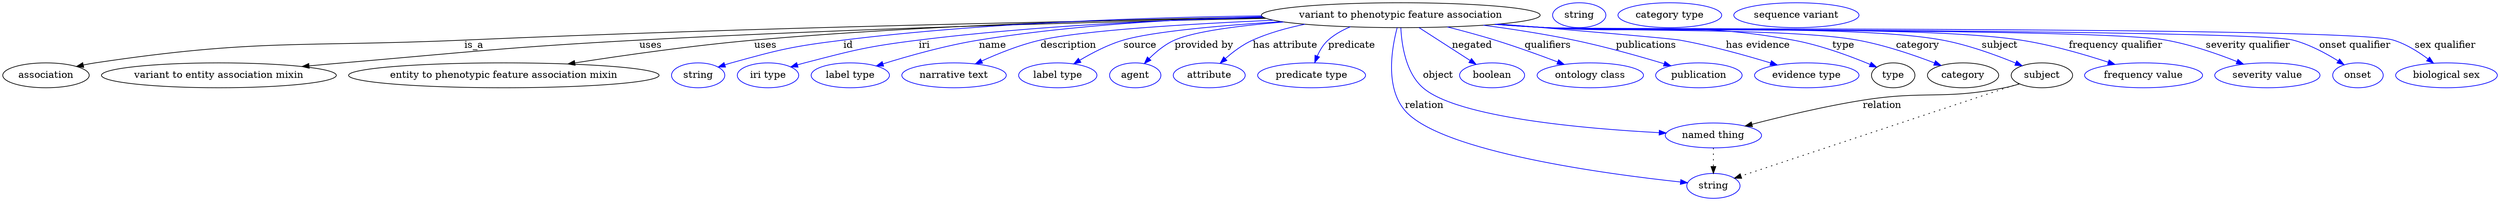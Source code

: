 digraph {
	graph [bb="0,0,3604.8,283"];
	node [label="\N"];
	"variant to phenotypic feature association"	[height=0.5,
		label="variant to phenotypic feature association",
		pos="2021.4,265",
		width=5.5967];
	association	[height=0.5,
		pos="62.394,178",
		width=1.7332];
	"variant to phenotypic feature association" -> association	[label=is_a,
		lp="681.39,221.5",
		pos="e,106.48,190.8 1824.6,261.12 1561,256.77 1078.8,247.02 667.39,229 429.84,218.59 368.57,231.15 133.39,196 127.91,195.18 122.23,194.14 \
116.57,192.99"];
	"variant to entity association mixin"	[height=0.5,
		pos="312.39,178",
		width=4.7121];
	"variant to phenotypic feature association" -> "variant to entity association mixin"	[label=uses,
		lp="936.89,221.5",
		pos="e,432.72,190.73 1826.4,260.45 1606.2,255.83 1237.4,246.22 920.39,229 729.45,218.63 681.92,212.37 491.39,196 475.68,194.65 459.2,\
193.17 442.87,191.67"];
	"entity to phenotypic feature association mixin"	[height=0.5,
		pos="724.39,178",
		width=6.2286];
	"variant to phenotypic feature association" -> "entity to phenotypic feature association mixin"	[label=uses,
		lp="1102.9,221.5",
		pos="e,817.11,194.4 1821.8,262.29 1632.2,259.3 1339.4,251.16 1086.4,229 998.57,221.31 899.42,207.24 827.13,195.97"];
	id	[color=blue,
		height=0.5,
		label=string,
		pos="1005.4,178",
		width=1.0652];
	"variant to phenotypic feature association" -> id	[color=blue,
		label=id,
		lp="1222.4,221.5",
		pos="e,1034.4,190 1819.9,264.03 1656.4,261.95 1420.3,254.16 1215.4,229 1142.5,220.05 1124.2,215.65 1053.4,196 1050.3,195.14 1047.1,194.17 \
1043.9,193.16",
		style=solid];
	iri	[color=blue,
		height=0.5,
		label="iri type",
		pos="1106.4,178",
		width=1.2277];
	"variant to phenotypic feature association" -> iri	[color=blue,
		label=iri,
		lp="1332.4,221.5",
		pos="e,1139.3,190.19 1822.8,261.79 1683,258.34 1491.7,249.81 1324.4,229 1250.2,219.77 1231.8,214.78 1159.4,196 1156,195.12 1152.5,194.16 \
1149.1,193.14",
		style=solid];
	name	[color=blue,
		height=0.5,
		label="label type",
		pos="1225.4,178",
		width=1.5707];
	"variant to phenotypic feature association" -> name	[color=blue,
		label=name,
		lp="1431.4,221.5",
		pos="e,1263,191.56 1821.1,262.84 1701.5,259.58 1547,250.88 1411.4,229 1363.4,221.25 1309.8,206.16 1272.6,194.57",
		style=solid];
	description	[color=blue,
		height=0.5,
		label="narrative text",
		pos="1375.4,178",
		width=2.0943];
	"variant to phenotypic feature association" -> description	[color=blue,
		label=description,
		lp="1540.9,221.5",
		pos="e,1406.1,194.45 1837.2,257.7 1713.6,252.31 1562.5,243.15 1500.4,229 1470.9,222.29 1439.3,209.6 1415.3,198.68",
		style=solid];
	source	[color=blue,
		height=0.5,
		label="label type",
		pos="1525.4,178",
		width=1.5707];
	"variant to phenotypic feature association" -> source	[color=blue,
		label=source,
		lp="1644.4,221.5",
		pos="e,1548.5,194.51 1848.9,255.69 1760.4,250.08 1662.6,241.41 1620.4,229 1598.2,222.47 1575.1,210.49 1557.3,199.89",
		style=solid];
	"provided by"	[color=blue,
		height=0.5,
		label=agent,
		pos="1637.4,178",
		width=1.0291];
	"variant to phenotypic feature association" -> "provided by"	[color=blue,
		label="provided by",
		lp="1736.9,221.5",
		pos="e,1650.6,194.96 1852.1,255.18 1787.9,249.89 1723.2,241.64 1694.4,229 1680.6,222.93 1667.7,212.26 1657.7,202.33",
		style=solid];
	"has attribute"	[color=blue,
		height=0.5,
		label=attribute,
		pos="1744.4,178",
		width=1.4443];
	"variant to phenotypic feature association" -> "has attribute"	[color=blue,
		label="has attribute",
		lp="1854.4,221.5",
		pos="e,1760.2,195.38 1882.8,251.91 1857.1,246.73 1830.9,239.39 1807.4,229 1792.9,222.59 1778.9,212.04 1767.8,202.28",
		style=solid];
	predicate	[color=blue,
		height=0.5,
		label="predicate type",
		pos="1892.4,178",
		width=2.1665];
	"variant to phenotypic feature association" -> predicate	[color=blue,
		label=predicate,
		lp="1950.4,221.5",
		pos="e,1897,196.43 1948.4,248.19 1936.8,243.39 1925.6,237.13 1916.4,229 1909.4,222.87 1904.3,214.27 1900.6,205.94",
		style=solid];
	object	[color=blue,
		height=0.5,
		label="named thing",
		pos="2472.4,91",
		width=1.9318];
	"variant to phenotypic feature association" -> object	[color=blue,
		label=object,
		lp="2075.4,178",
		pos="e,2404.2,94.522 2021.5,246.68 2022.5,223.27 2028.2,181.96 2053.4,160 2103,116.8 2287.1,100.78 2394.1,95.046",
		style=solid];
	relation	[color=blue,
		height=0.5,
		label=string,
		pos="2472.4,18",
		width=1.0652];
	"variant to phenotypic feature association" -> relation	[color=blue,
		label=relation,
		lp="2055.4,134.5",
		pos="e,2435.3,22.547 2016.1,246.85 2008.5,218.27 1998.3,160.7 2027.4,127 2079.3,66.859 2321.5,34.792 2425.1,23.624",
		style=solid];
	negated	[color=blue,
		height=0.5,
		label=boolean,
		pos="2153.4,178",
		width=1.2999];
	"variant to phenotypic feature association" -> negated	[color=blue,
		label=negated,
		lp="2124.4,221.5",
		pos="e,2130.1,193.98 2047.8,247 2069,233.32 2099,214.03 2121.6,199.49",
		style=solid];
	qualifiers	[color=blue,
		height=0.5,
		label="ontology class",
		pos="2294.4,178",
		width=2.1304];
	"variant to phenotypic feature association" -> qualifiers	[color=blue,
		label=qualifiers,
		lp="2232.9,221.5",
		pos="e,2256.9,193.8 2088.9,248.03 2110.8,242.45 2135.3,235.86 2157.4,229 2187.6,219.62 2221,207.47 2247.2,197.5",
		style=solid];
	publications	[color=blue,
		height=0.5,
		label=publication,
		pos="2451.4,178",
		width=1.7332];
	"variant to phenotypic feature association" -> publications	[color=blue,
		label=publications,
		lp="2375.4,221.5",
		pos="e,2410.8,191.85 2140.7,250.43 2182,244.89 2228.4,237.71 2270.4,229 2315,219.74 2364.9,205.67 2401,194.82",
		style=solid];
	"has evidence"	[color=blue,
		height=0.5,
		label="evidence type",
		pos="2607.4,178",
		width=2.0943];
	"variant to phenotypic feature association" -> "has evidence"	[color=blue,
		label="has evidence",
		lp="2536.9,221.5",
		pos="e,2564.8,192.91 2163.6,252.22 2274,242.98 2410.4,231.31 2423.4,229 2468.4,221 2518.3,207.09 2554.8,195.97",
		style=solid];
	type	[height=0.5,
		pos="2732.4,178",
		width=0.86659];
	"variant to phenotypic feature association" -> type	[color=blue,
		label=type,
		lp="2660.4,221.5",
		pos="e,2708.4,189.84 2162.1,252.08 2185.6,250.26 2209.7,248.49 2232.4,247 2390,236.66 2431.9,257.12 2587.4,229 2626.9,221.85 2670.3,205.75 \
2699.2,193.74",
		style=solid];
	category	[height=0.5,
		pos="2833.4,178",
		width=1.4263];
	"variant to phenotypic feature association" -> category	[color=blue,
		label=category,
		lp="2767.9,221.5",
		pos="e,2801.5,192.28 2160.7,251.98 2184.6,250.15 2209.2,248.4 2232.4,247 2331.8,241 2582.3,246.64 2680.4,229 2719.2,222.01 2761.8,207.52 \
2792.1,195.93",
		style=solid];
	subject	[height=0.5,
		pos="2947.4,178",
		width=1.2277];
	"variant to phenotypic feature association" -> subject	[color=blue,
		label=subject,
		lp="2886.4,221.5",
		pos="e,2918.9,191.8 2159.8,251.88 2184,250.04 2208.9,248.32 2232.4,247 2359.1,239.9 2678.6,252.08 2803.4,229 2840.4,222.16 2880.7,207.48 \
2909.3,195.79",
		style=solid];
	"frequency qualifier"	[color=blue,
		height=0.5,
		label="frequency value",
		pos="3094.4,178",
		width=2.3651];
	"variant to phenotypic feature association" -> "frequency qualifier"	[color=blue,
		label="frequency qualifier",
		lp="3054.4,221.5",
		pos="e,3053,193.8 2158.9,251.84 2183.4,249.98 2208.6,248.27 2232.4,247 2384.2,238.89 2766.1,251.73 2916.4,229 2960.1,222.4 3008.2,208.45 \
3043.4,196.96",
		style=solid];
	"severity qualifier"	[color=blue,
		height=0.5,
		label="severity value",
		pos="3273.4,178",
		width=2.1123];
	"variant to phenotypic feature association" -> "severity qualifier"	[color=blue,
		label="severity qualifier",
		lp="3245.4,221.5",
		pos="e,3238.8,194.14 2158.4,251.76 2183,249.9 2208.4,248.2 2232.4,247 2331.6,242.01 3028.5,246.2 3126.4,229 3162.1,222.73 3200.8,209.28 \
3229.5,197.9",
		style=solid];
	"onset qualifier"	[color=blue,
		height=0.5,
		label=onset,
		pos="3403.4,178",
		width=1.011];
	"variant to phenotypic feature association" -> "onset qualifier"	[color=blue,
		label="onset qualifier",
		lp="3399.9,221.5",
		pos="e,3383.5,193.33 2157.8,251.73 2182.6,249.86 2208.3,248.17 2232.4,247 2292.2,244.09 3252.4,244.11 3310.4,229 3333.5,222.98 3357.2,\
210.13 3374.9,198.97",
		style=solid];
	"sex qualifier"	[color=blue,
		height=0.5,
		label="biological sex",
		pos="3531.4,178",
		width=2.0401];
	"variant to phenotypic feature association" -> "sex qualifier"	[color=blue,
		label="sex qualifier",
		lp="3530.4,221.5",
		pos="e,3513,195.5 2157.5,251.71 2182.4,249.84 2208.2,248.15 2232.4,247 2300.3,243.77 3390.4,248.97 3455.4,229 3473.4,223.46 3491.1,212.24 \
3504.9,201.82",
		style=solid];
	object -> relation	[pos="e,2472.4,36.029 2472.4,72.813 2472.4,64.789 2472.4,55.047 2472.4,46.069",
		style=dotted];
	association_type	[color=blue,
		height=0.5,
		label=string,
		pos="2279.4,265",
		width=1.0652];
	association_category	[color=blue,
		height=0.5,
		label="category type",
		pos="2410.4,265",
		width=2.0762];
	subject -> object	[label=relation,
		lp="2716.4,134.5",
		pos="e,2518.4,104.62 2915.1,165.59 2908,163.44 2900.5,161.42 2893.4,160 2803.7,142.16 2778.7,156.35 2688.4,142 2633.4,133.26 2571.5,118.42 \
2528.2,107.17"];
	subject -> relation	[pos="e,2502.7,29.089 2914.4,166.02 2829.5,137.79 2604.1,62.812 2512.2,32.248",
		style=dotted];
	"variant to phenotypic feature association_subject"	[color=blue,
		height=0.5,
		label="sequence variant",
		pos="2593.4,265",
		width=2.5095];
}

